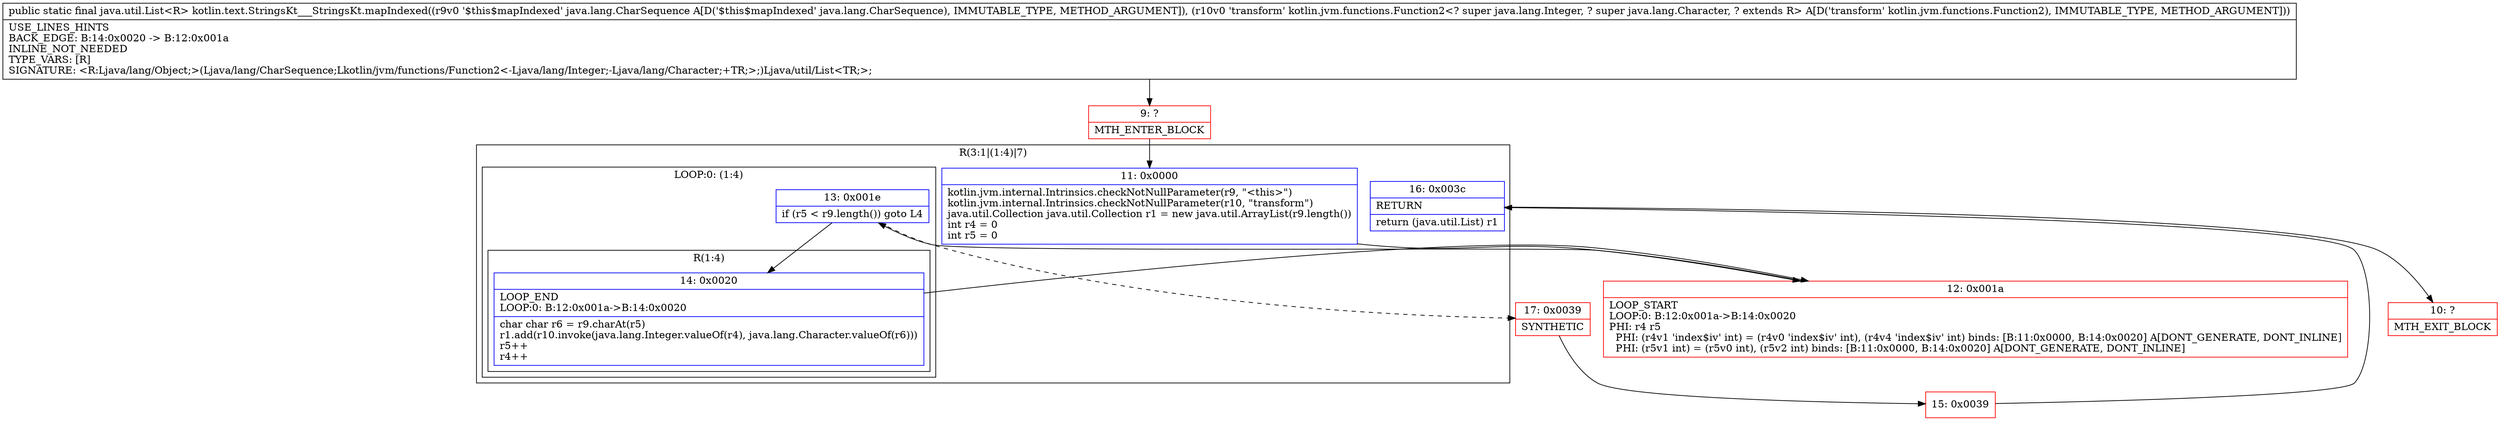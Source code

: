 digraph "CFG forkotlin.text.StringsKt___StringsKt.mapIndexed(Ljava\/lang\/CharSequence;Lkotlin\/jvm\/functions\/Function2;)Ljava\/util\/List;" {
subgraph cluster_Region_960801736 {
label = "R(3:1|(1:4)|7)";
node [shape=record,color=blue];
Node_11 [shape=record,label="{11\:\ 0x0000|kotlin.jvm.internal.Intrinsics.checkNotNullParameter(r9, \"\<this\>\")\lkotlin.jvm.internal.Intrinsics.checkNotNullParameter(r10, \"transform\")\ljava.util.Collection java.util.Collection r1 = new java.util.ArrayList(r9.length())\lint r4 = 0\lint r5 = 0\l}"];
subgraph cluster_LoopRegion_1724052893 {
label = "LOOP:0: (1:4)";
node [shape=record,color=blue];
Node_13 [shape=record,label="{13\:\ 0x001e|if (r5 \< r9.length()) goto L4\l}"];
subgraph cluster_Region_153951900 {
label = "R(1:4)";
node [shape=record,color=blue];
Node_14 [shape=record,label="{14\:\ 0x0020|LOOP_END\lLOOP:0: B:12:0x001a\-\>B:14:0x0020\l|char char r6 = r9.charAt(r5)\lr1.add(r10.invoke(java.lang.Integer.valueOf(r4), java.lang.Character.valueOf(r6)))\lr5++\lr4++\l}"];
}
}
Node_16 [shape=record,label="{16\:\ 0x003c|RETURN\l|return (java.util.List) r1\l}"];
}
Node_9 [shape=record,color=red,label="{9\:\ ?|MTH_ENTER_BLOCK\l}"];
Node_12 [shape=record,color=red,label="{12\:\ 0x001a|LOOP_START\lLOOP:0: B:12:0x001a\-\>B:14:0x0020\lPHI: r4 r5 \l  PHI: (r4v1 'index$iv' int) = (r4v0 'index$iv' int), (r4v4 'index$iv' int) binds: [B:11:0x0000, B:14:0x0020] A[DONT_GENERATE, DONT_INLINE]\l  PHI: (r5v1 int) = (r5v0 int), (r5v2 int) binds: [B:11:0x0000, B:14:0x0020] A[DONT_GENERATE, DONT_INLINE]\l}"];
Node_17 [shape=record,color=red,label="{17\:\ 0x0039|SYNTHETIC\l}"];
Node_15 [shape=record,color=red,label="{15\:\ 0x0039}"];
Node_10 [shape=record,color=red,label="{10\:\ ?|MTH_EXIT_BLOCK\l}"];
MethodNode[shape=record,label="{public static final java.util.List\<R\> kotlin.text.StringsKt___StringsKt.mapIndexed((r9v0 '$this$mapIndexed' java.lang.CharSequence A[D('$this$mapIndexed' java.lang.CharSequence), IMMUTABLE_TYPE, METHOD_ARGUMENT]), (r10v0 'transform' kotlin.jvm.functions.Function2\<? super java.lang.Integer, ? super java.lang.Character, ? extends R\> A[D('transform' kotlin.jvm.functions.Function2), IMMUTABLE_TYPE, METHOD_ARGUMENT]))  | USE_LINES_HINTS\lBACK_EDGE: B:14:0x0020 \-\> B:12:0x001a\lINLINE_NOT_NEEDED\lTYPE_VARS: [R]\lSIGNATURE: \<R:Ljava\/lang\/Object;\>(Ljava\/lang\/CharSequence;Lkotlin\/jvm\/functions\/Function2\<\-Ljava\/lang\/Integer;\-Ljava\/lang\/Character;+TR;\>;)Ljava\/util\/List\<TR;\>;\l}"];
MethodNode -> Node_9;Node_11 -> Node_12;
Node_13 -> Node_14;
Node_13 -> Node_17[style=dashed];
Node_14 -> Node_12;
Node_16 -> Node_10;
Node_9 -> Node_11;
Node_12 -> Node_13;
Node_17 -> Node_15;
Node_15 -> Node_16;
}

